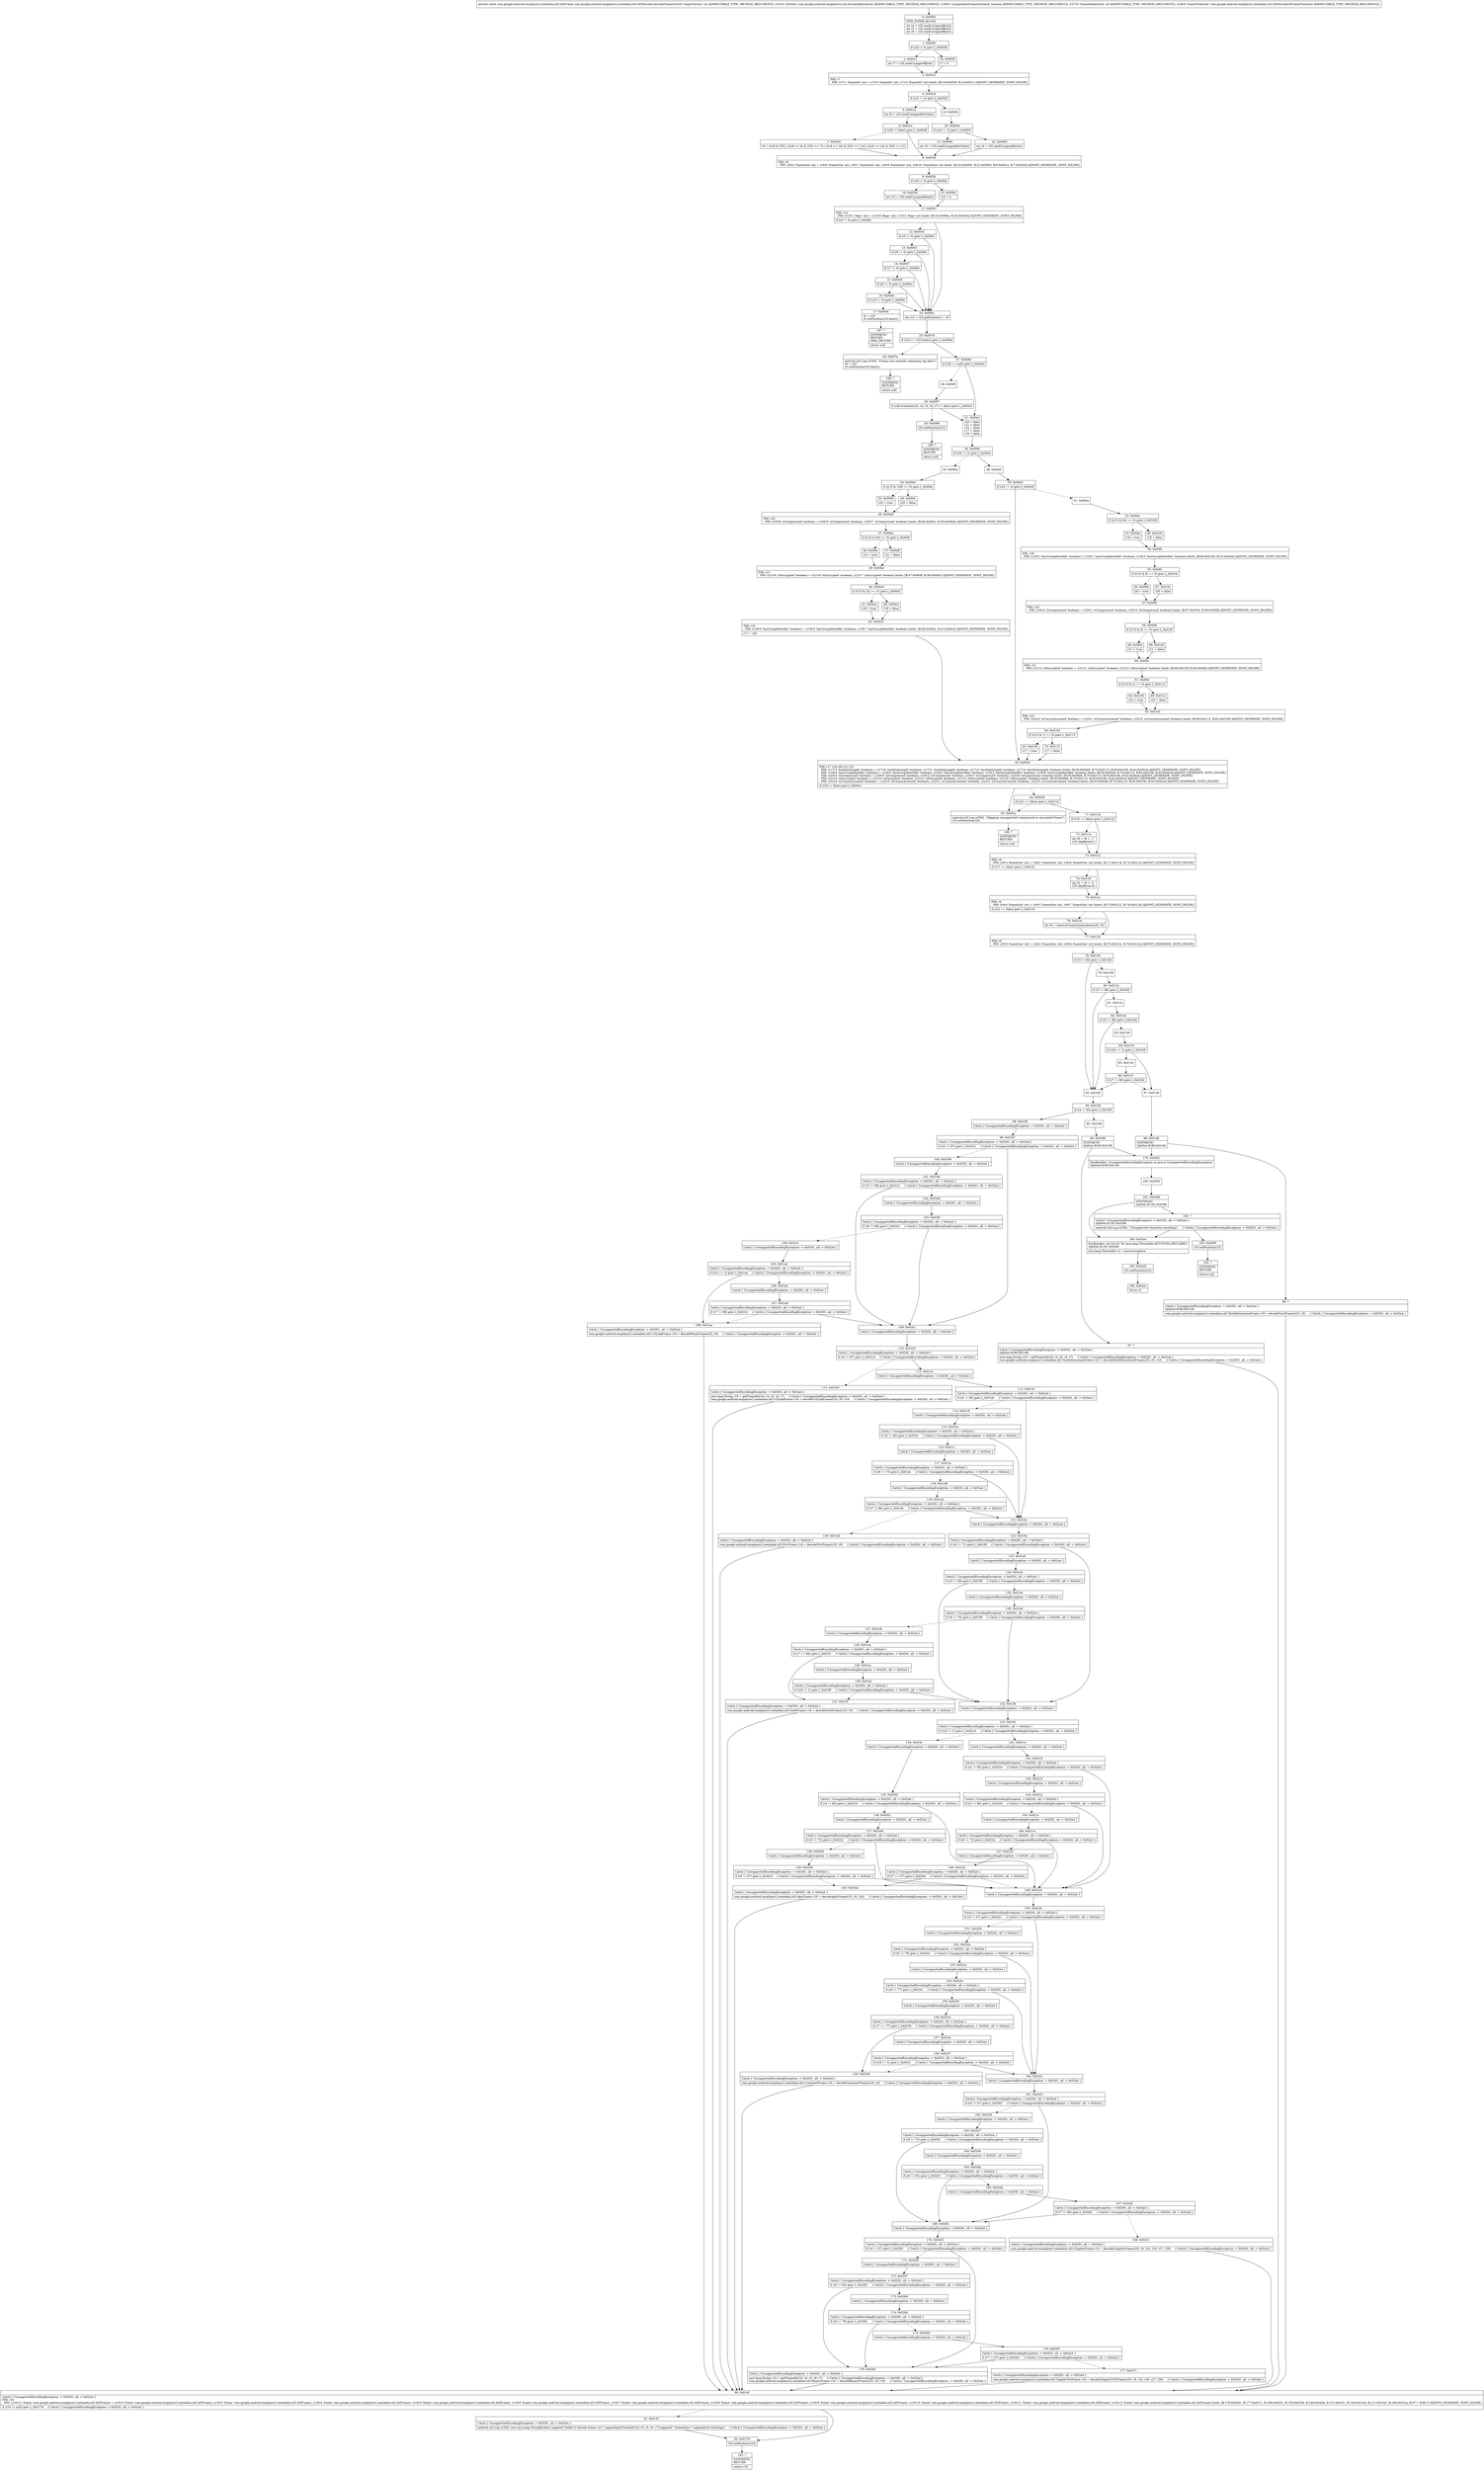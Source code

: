 digraph "CFG forcom.google.android.exoplayer2.metadata.id3.Id3Decoder.decodeFrame(ILcom\/google\/android\/exoplayer2\/util\/ParsableByteArray;ZILcom\/google\/android\/exoplayer2\/metadata\/id3\/Id3Decoder$FramePredicate;)Lcom\/google\/android\/exoplayer2\/metadata\/id3\/Id3Frame;" {
Node_0 [shape=record,label="{0\:\ 0x0000|MTH_ENTER_BLOCK\l|int r4 = r25.readUnsignedByte()\lint r5 = r25.readUnsignedByte()\lint r6 = r25.readUnsignedByte()\l}"];
Node_1 [shape=record,label="{1\:\ 0x000f|if (r24 \< 3) goto L_0x0059\l}"];
Node_2 [shape=record,label="{2\:\ 0x0011|int r7 = r25.readUnsignedByte()\l}"];
Node_3 [shape=record,label="{3\:\ 0x0015|PHI: r7 \l  PHI: (r7v1 'frameId3' int) = (r7v0 'frameId3' int), (r7v2 'frameId3' int) binds: [B:18:0x0059, B:2:0x0011] A[DONT_GENERATE, DONT_INLINE]\l}"];
Node_4 [shape=record,label="{4\:\ 0x0018|if (r24 != 4) goto L_0x005b\l}"];
Node_5 [shape=record,label="{5\:\ 0x001a|int r9 = r25.readUnsignedIntToInt()\l}"];
Node_6 [shape=record,label="{6\:\ 0x001e|if (r26 != false) goto L_0x0038\l}"];
Node_7 [shape=record,label="{7\:\ 0x0020|r9 = (((r9 & 255) \| (((r9 \>\> 8) & 255) \<\< 7)) \| (((r9 \>\> 16) & 255) \<\< 14)) \| (((r9 \>\> 24) & 255) \<\< 21)\l}"];
Node_8 [shape=record,label="{8\:\ 0x0038|PHI: r9 \l  PHI: (r9v2 'frameSize' int) = (r9v0 'frameSize' int), (r9v1 'frameSize' int), (r9v9 'frameSize' int), (r9v10 'frameSize' int) binds: [B:22:0x0065, B:21:0x0060, B:6:0x001e, B:7:0x0020] A[DONT_GENERATE, DONT_INLINE]\l}"];
Node_9 [shape=record,label="{9\:\ 0x003b|if (r24 \< 3) goto L_0x006a\l}"];
Node_10 [shape=record,label="{10\:\ 0x003d|int r15 = r25.readUnsignedShort()\l}"];
Node_11 [shape=record,label="{11\:\ 0x0041|PHI: r15 \l  PHI: (r15v1 'flags' int) = (r15v0 'flags' int), (r15v2 'flags' int) binds: [B:23:0x006a, B:10:0x003d] A[DONT_GENERATE, DONT_INLINE]\l|if (r4 != 0) goto L_0x006c\l}"];
Node_12 [shape=record,label="{12\:\ 0x0043|if (r5 != 0) goto L_0x006c\l}"];
Node_13 [shape=record,label="{13\:\ 0x0045|if (r6 != 0) goto L_0x006c\l}"];
Node_14 [shape=record,label="{14\:\ 0x0047|if (r7 != 0) goto L_0x006c\l}"];
Node_15 [shape=record,label="{15\:\ 0x0049|if (r9 != 0) goto L_0x006c\l}"];
Node_16 [shape=record,label="{16\:\ 0x004b|if (r15 != 0) goto L_0x006c\l}"];
Node_17 [shape=record,label="{17\:\ 0x004d|r0 = r25\lr0.setPosition(r25.limit())\l}"];
Node_18 [shape=record,label="{18\:\ 0x0059|r7 = 0\l}"];
Node_19 [shape=record,label="{19\:\ 0x005b}"];
Node_20 [shape=record,label="{20\:\ 0x005e|if (r24 != 3) goto L_0x0065\l}"];
Node_21 [shape=record,label="{21\:\ 0x0060|int r9 = r25.readUnsignedIntToInt()\l}"];
Node_22 [shape=record,label="{22\:\ 0x0065|int r9 = r25.readUnsignedInt24()\l}"];
Node_23 [shape=record,label="{23\:\ 0x006a|r15 = 0\l}"];
Node_24 [shape=record,label="{24\:\ 0x006c|int r23 = r25.getPosition() + r9\l}"];
Node_25 [shape=record,label="{25\:\ 0x0078|if (r23 \<= r25.limit()) goto L_0x008d\l}"];
Node_26 [shape=record,label="{26\:\ 0x007a|android.util.Log.w(TAG, \"Frame size exceeds remaining tag data\")\lr0 = r25\lr0.setPosition(r25.limit())\l}"];
Node_27 [shape=record,label="{27\:\ 0x008d|if (r28 == null) goto L_0x00a3\l}"];
Node_28 [shape=record,label="{28\:\ 0x008f}"];
Node_29 [shape=record,label="{29\:\ 0x0097|if (r28.evaluate(r24, r4, r5, r6, r7) != false) goto L_0x00a3\l}"];
Node_30 [shape=record,label="{30\:\ 0x0099|r25.setPosition(r23)\l}"];
Node_31 [shape=record,label="{31\:\ 0x00a3|r20 = false\lr21 = false\lr22 = false\lr17 = false\lr18 = false\l}"];
Node_32 [shape=record,label="{32\:\ 0x00b0|if (r24 != 3) goto L_0x00e5\l}"];
Node_33 [shape=record,label="{33\:\ 0x00b2}"];
Node_34 [shape=record,label="{34\:\ 0x00b4|if ((r15 & 128) == 0) goto L_0x00dc\l}"];
Node_35 [shape=record,label="{35\:\ 0x00b6|r20 = true\l}"];
Node_36 [shape=record,label="{36\:\ 0x00b8|PHI: r20 \l  PHI: (r20v6 'isCompressed' boolean) = (r20v5 'isCompressed' boolean), (r20v7 'isCompressed' boolean) binds: [B:46:0x00dc, B:35:0x00b6] A[DONT_GENERATE, DONT_INLINE]\l}"];
Node_37 [shape=record,label="{37\:\ 0x00ba|if ((r15 & 64) == 0) goto L_0x00df\l}"];
Node_38 [shape=record,label="{38\:\ 0x00bc|r21 = true\l}"];
Node_39 [shape=record,label="{39\:\ 0x00be|PHI: r21 \l  PHI: (r21v6 'isEncrypted' boolean) = (r21v5 'isEncrypted' boolean), (r21v7 'isEncrypted' boolean) binds: [B:47:0x00df, B:38:0x00bc] A[DONT_GENERATE, DONT_INLINE]\l}"];
Node_40 [shape=record,label="{40\:\ 0x00c0|if ((r15 & 32) == 0) goto L_0x00e2\l}"];
Node_41 [shape=record,label="{41\:\ 0x00c2|r18 = true\l}"];
Node_42 [shape=record,label="{42\:\ 0x00c4|PHI: r18 \l  PHI: (r18v6 'hasGroupIdentifier' boolean) = (r18v5 'hasGroupIdentifier' boolean), (r18v7 'hasGroupIdentifier' boolean) binds: [B:48:0x00e2, B:41:0x00c2] A[DONT_GENERATE, DONT_INLINE]\l|r17 = r20\l}"];
Node_43 [shape=record,label="{43\:\ 0x00c6|PHI: r17 r18 r20 r21 r22 \l  PHI: (r17v3 'hasDataLength' boolean) = (r17v0 'hasDataLength' boolean), (r17v1 'hasDataLength' boolean), (r17v2 'hasDataLength' boolean), (r17v4 'hasDataLength' boolean) binds: [B:50:0x00e8, B:70:0x0115, B:65:0x0106, B:42:0x00c4] A[DONT_GENERATE, DONT_INLINE]\l  PHI: (r18v4 'hasGroupIdentifier' boolean) = (r18v0 'hasGroupIdentifier' boolean), (r18v2 'hasGroupIdentifier' boolean), (r18v2 'hasGroupIdentifier' boolean), (r18v6 'hasGroupIdentifier' boolean) binds: [B:50:0x00e8, B:70:0x0115, B:65:0x0106, B:42:0x00c4] A[DONT_GENERATE, DONT_INLINE]\l  PHI: (r20v4 'isCompressed' boolean) = (r20v0 'isCompressed' boolean), (r20v2 'isCompressed' boolean), (r20v2 'isCompressed' boolean), (r20v6 'isCompressed' boolean) binds: [B:50:0x00e8, B:70:0x0115, B:65:0x0106, B:42:0x00c4] A[DONT_GENERATE, DONT_INLINE]\l  PHI: (r21v4 'isEncrypted' boolean) = (r21v0 'isEncrypted' boolean), (r21v2 'isEncrypted' boolean), (r21v2 'isEncrypted' boolean), (r21v6 'isEncrypted' boolean) binds: [B:50:0x00e8, B:70:0x0115, B:65:0x0106, B:42:0x00c4] A[DONT_GENERATE, DONT_INLINE]\l  PHI: (r22v4 'isUnsynchronized' boolean) = (r22v0 'isUnsynchronized' boolean), (r22v2 'isUnsynchronized' boolean), (r22v2 'isUnsynchronized' boolean), (r22v0 'isUnsynchronized' boolean) binds: [B:50:0x00e8, B:70:0x0115, B:65:0x0106, B:42:0x00c4] A[DONT_GENERATE, DONT_INLINE]\l|if (r20 != false) goto L_0x00ca\l}"];
Node_44 [shape=record,label="{44\:\ 0x00c8|if (r21 == false) goto L_0x0118\l}"];
Node_45 [shape=record,label="{45\:\ 0x00ca|android.util.Log.w(TAG, \"Skipping unsupported compressed or encrypted frame\")\lr25.setPosition(r23)\l}"];
Node_46 [shape=record,label="{46\:\ 0x00dc|r20 = false\l}"];
Node_47 [shape=record,label="{47\:\ 0x00df|r21 = false\l}"];
Node_48 [shape=record,label="{48\:\ 0x00e2|r18 = false\l}"];
Node_49 [shape=record,label="{49\:\ 0x00e5}"];
Node_50 [shape=record,label="{50\:\ 0x00e8|if (r24 != 4) goto L_0x00c6\l}"];
Node_51 [shape=record,label="{51\:\ 0x00ea}"];
Node_52 [shape=record,label="{52\:\ 0x00ec|if ((r15 & 64) == 0) goto L_0x0109\l}"];
Node_53 [shape=record,label="{53\:\ 0x00ee|r18 = true\l}"];
Node_54 [shape=record,label="{54\:\ 0x00f0|PHI: r18 \l  PHI: (r18v2 'hasGroupIdentifier' boolean) = (r18v1 'hasGroupIdentifier' boolean), (r18v3 'hasGroupIdentifier' boolean) binds: [B:66:0x0109, B:53:0x00ee] A[DONT_GENERATE, DONT_INLINE]\l}"];
Node_55 [shape=record,label="{55\:\ 0x00f2|if ((r15 & 8) == 0) goto L_0x010c\l}"];
Node_56 [shape=record,label="{56\:\ 0x00f4|r20 = true\l}"];
Node_57 [shape=record,label="{57\:\ 0x00f6|PHI: r20 \l  PHI: (r20v2 'isCompressed' boolean) = (r20v1 'isCompressed' boolean), (r20v3 'isCompressed' boolean) binds: [B:67:0x010c, B:56:0x00f4] A[DONT_GENERATE, DONT_INLINE]\l}"];
Node_58 [shape=record,label="{58\:\ 0x00f8|if ((r15 & 4) == 0) goto L_0x010f\l}"];
Node_59 [shape=record,label="{59\:\ 0x00fa|r21 = true\l}"];
Node_60 [shape=record,label="{60\:\ 0x00fc|PHI: r21 \l  PHI: (r21v2 'isEncrypted' boolean) = (r21v1 'isEncrypted' boolean), (r21v3 'isEncrypted' boolean) binds: [B:68:0x010f, B:59:0x00fa] A[DONT_GENERATE, DONT_INLINE]\l}"];
Node_61 [shape=record,label="{61\:\ 0x00fe|if ((r15 & 2) == 0) goto L_0x0112\l}"];
Node_62 [shape=record,label="{62\:\ 0x0100|r22 = true\l}"];
Node_63 [shape=record,label="{63\:\ 0x0102|PHI: r22 \l  PHI: (r22v2 'isUnsynchronized' boolean) = (r22v1 'isUnsynchronized' boolean), (r22v3 'isUnsynchronized' boolean) binds: [B:69:0x0112, B:62:0x0100] A[DONT_GENERATE, DONT_INLINE]\l}"];
Node_64 [shape=record,label="{64\:\ 0x0104|if ((r15 & 1) == 0) goto L_0x0115\l}"];
Node_65 [shape=record,label="{65\:\ 0x0106|r17 = true\l}"];
Node_66 [shape=record,label="{66\:\ 0x0109|r18 = false\l}"];
Node_67 [shape=record,label="{67\:\ 0x010c|r20 = false\l}"];
Node_68 [shape=record,label="{68\:\ 0x010f|r21 = false\l}"];
Node_69 [shape=record,label="{69\:\ 0x0112|r22 = false\l}"];
Node_70 [shape=record,label="{70\:\ 0x0115|r17 = false\l}"];
Node_71 [shape=record,label="{71\:\ 0x0118|if (r18 == false) goto L_0x0122\l}"];
Node_72 [shape=record,label="{72\:\ 0x011a|int r9 = r9 + \-1\lr25.skipBytes(1)\l}"];
Node_73 [shape=record,label="{73\:\ 0x0122|PHI: r9 \l  PHI: (r9v3 'frameSize' int) = (r9v2 'frameSize' int), (r9v8 'frameSize' int) binds: [B:71:0x0118, B:72:0x011a] A[DONT_GENERATE, DONT_INLINE]\l|if (r17 == false) goto L_0x012c\l}"];
Node_74 [shape=record,label="{74\:\ 0x0124|int r9 = r9 + \-4\lr25.skipBytes(4)\l}"];
Node_75 [shape=record,label="{75\:\ 0x012c|PHI: r9 \l  PHI: (r9v4 'frameSize' int) = (r9v3 'frameSize' int), (r9v7 'frameSize' int) binds: [B:73:0x0122, B:74:0x0124] A[DONT_GENERATE, DONT_INLINE]\l|if (r22 == false) goto L_0x0134\l}"];
Node_76 [shape=record,label="{76\:\ 0x012e|int r9 = removeUnsynchronization(r25, r9)\l}"];
Node_77 [shape=record,label="{77\:\ 0x0134|PHI: r9 \l  PHI: (r9v5 'frameSize' int) = (r9v4 'frameSize' int), (r9v6 'frameSize' int) binds: [B:75:0x012c, B:76:0x012e] A[DONT_GENERATE, DONT_INLINE]\l}"];
Node_78 [shape=record,label="{78\:\ 0x0136|if (r4 != 84) goto L_0x0182\l}"];
Node_79 [shape=record,label="{79\:\ 0x0138}"];
Node_80 [shape=record,label="{80\:\ 0x013a|if (r5 != 88) goto L_0x0182\l}"];
Node_81 [shape=record,label="{81\:\ 0x013c}"];
Node_82 [shape=record,label="{82\:\ 0x013e|if (r6 != 88) goto L_0x0182\l}"];
Node_83 [shape=record,label="{83\:\ 0x0140}"];
Node_84 [shape=record,label="{84\:\ 0x0143|if (r24 == 2) goto L_0x0149\l}"];
Node_85 [shape=record,label="{85\:\ 0x0145}"];
Node_86 [shape=record,label="{86\:\ 0x0147|if (r7 != 88) goto L_0x0182\l}"];
Node_87 [shape=record,label="{87\:\ 0x0149}"];
Node_88 [shape=record,label="{88\:\ 0x014b|SYNTHETIC\lSplitter:B:88:0x014b\l}"];
Node_89 [shape=record,label="{89\:\ ?|Catch:\{ UnsupportedEncodingException \-\> 0x0291, all \-\> 0x02a4 \}\lSplitter:B:88:0x014b\l|com.google.android.exoplayer2.metadata.id3.TextInformationFrame r16 = decodeTxxxFrame(r25, r9)     \/\/ Catch:\{ UnsupportedEncodingException \-\> 0x0291, all \-\> 0x02a4 \}\l}"];
Node_90 [shape=record,label="{90\:\ 0x014f|Catch:\{ UnsupportedEncodingException \-\> 0x0291, all \-\> 0x02a4 \}\lPHI: r16 \l  PHI: (r16v12 'frame' com.google.android.exoplayer2.metadata.id3.Id3Frame) = (r16v2 'frame' com.google.android.exoplayer2.metadata.id3.Id3Frame), (r16v3 'frame' com.google.android.exoplayer2.metadata.id3.Id3Frame), (r16v4 'frame' com.google.android.exoplayer2.metadata.id3.Id3Frame), (r16v5 'frame' com.google.android.exoplayer2.metadata.id3.Id3Frame), (r16v6 'frame' com.google.android.exoplayer2.metadata.id3.Id3Frame), (r16v7 'frame' com.google.android.exoplayer2.metadata.id3.Id3Frame), (r16v8 'frame' com.google.android.exoplayer2.metadata.id3.Id3Frame), (r16v9 'frame' com.google.android.exoplayer2.metadata.id3.Id3Frame), (r16v10 'frame' com.google.android.exoplayer2.metadata.id3.Id3Frame), (r16v11 'frame' com.google.android.exoplayer2.metadata.id3.Id3Frame), (r16v13 'frame' com.google.android.exoplayer2.metadata.id3.Id3Frame) binds: [B:178:0x0281, B:177:0x0271, B:168:0x0251, B:159:0x0239, B:140:0x020a, B:131:0x01f1, B:120:0x01d4, B:111:0x01b5, B:108:0x01aa, B:97:?, B:89:?] A[DONT_GENERATE, DONT_INLINE]\l|if (r16 != null) goto L_0x0179     \/\/ Catch:\{ UnsupportedEncodingException \-\> 0x0291, all \-\> 0x02a4 \}\l}"];
Node_91 [shape=record,label="{91\:\ 0x0151|Catch:\{ UnsupportedEncodingException \-\> 0x0291, all \-\> 0x02a4 \}\l|android.util.Log.w(TAG, new java.lang.StringBuilder().append(\"Failed to decode frame: id=\").append(getFrameId(r24, r4, r5, r6, r7)).append(\", frameSize=\").append(r9).toString())     \/\/ Catch:\{ UnsupportedEncodingException \-\> 0x0291, all \-\> 0x02a4 \}\l}"];
Node_92 [shape=record,label="{92\:\ 0x0179|r25.setPosition(r23)\l}"];
Node_93 [shape=record,label="{93\:\ 0x0182}"];
Node_94 [shape=record,label="{94\:\ 0x0184|if (r4 != 84) goto L_0x0195\l}"];
Node_95 [shape=record,label="{95\:\ 0x0186}"];
Node_96 [shape=record,label="{96\:\ 0x0188|SYNTHETIC\lSplitter:B:96:0x0188\l}"];
Node_97 [shape=record,label="{97\:\ ?|Catch:\{ UnsupportedEncodingException \-\> 0x0291, all \-\> 0x02a4 \}\lSplitter:B:96:0x0188\l|java.lang.String r19 = getFrameId(r24, r4, r5, r6, r7)     \/\/ Catch:\{ UnsupportedEncodingException \-\> 0x0291, all \-\> 0x02a4 \}\lcom.google.android.exoplayer2.metadata.id3.TextInformationFrame r16 = decodeTextInformationFrame(r25, r9, r19)     \/\/ Catch:\{ UnsupportedEncodingException \-\> 0x0291, all \-\> 0x02a4 \}\l}"];
Node_98 [shape=record,label="{98\:\ 0x0195|Catch:\{ UnsupportedEncodingException \-\> 0x0291, all \-\> 0x02a4 \}\l}"];
Node_99 [shape=record,label="{99\:\ 0x0197|Catch:\{ UnsupportedEncodingException \-\> 0x0291, all \-\> 0x02a4 \}\l|if (r4 != 87) goto L_0x01b1     \/\/ Catch:\{ UnsupportedEncodingException \-\> 0x0291, all \-\> 0x02a4 \}\l}"];
Node_100 [shape=record,label="{100\:\ 0x0199|Catch:\{ UnsupportedEncodingException \-\> 0x0291, all \-\> 0x02a4 \}\l}"];
Node_101 [shape=record,label="{101\:\ 0x019b|Catch:\{ UnsupportedEncodingException \-\> 0x0291, all \-\> 0x02a4 \}\l|if (r5 != 88) goto L_0x01b1     \/\/ Catch:\{ UnsupportedEncodingException \-\> 0x0291, all \-\> 0x02a4 \}\l}"];
Node_102 [shape=record,label="{102\:\ 0x019d|Catch:\{ UnsupportedEncodingException \-\> 0x0291, all \-\> 0x02a4 \}\l}"];
Node_103 [shape=record,label="{103\:\ 0x019f|Catch:\{ UnsupportedEncodingException \-\> 0x0291, all \-\> 0x02a4 \}\l|if (r6 != 88) goto L_0x01b1     \/\/ Catch:\{ UnsupportedEncodingException \-\> 0x0291, all \-\> 0x02a4 \}\l}"];
Node_104 [shape=record,label="{104\:\ 0x01a1|Catch:\{ UnsupportedEncodingException \-\> 0x0291, all \-\> 0x02a4 \}\l}"];
Node_105 [shape=record,label="{105\:\ 0x01a4|Catch:\{ UnsupportedEncodingException \-\> 0x0291, all \-\> 0x02a4 \}\l|if (r24 == 2) goto L_0x01aa     \/\/ Catch:\{ UnsupportedEncodingException \-\> 0x0291, all \-\> 0x02a4 \}\l}"];
Node_106 [shape=record,label="{106\:\ 0x01a6|Catch:\{ UnsupportedEncodingException \-\> 0x0291, all \-\> 0x02a4 \}\l}"];
Node_107 [shape=record,label="{107\:\ 0x01a8|Catch:\{ UnsupportedEncodingException \-\> 0x0291, all \-\> 0x02a4 \}\l|if (r7 != 88) goto L_0x01b1     \/\/ Catch:\{ UnsupportedEncodingException \-\> 0x0291, all \-\> 0x02a4 \}\l}"];
Node_108 [shape=record,label="{108\:\ 0x01aa|Catch:\{ UnsupportedEncodingException \-\> 0x0291, all \-\> 0x02a4 \}\l|com.google.android.exoplayer2.metadata.id3.UrlLinkFrame r16 = decodeWxxxFrame(r25, r9)     \/\/ Catch:\{ UnsupportedEncodingException \-\> 0x0291, all \-\> 0x02a4 \}\l}"];
Node_109 [shape=record,label="{109\:\ 0x01b1|Catch:\{ UnsupportedEncodingException \-\> 0x0291, all \-\> 0x02a4 \}\l}"];
Node_110 [shape=record,label="{110\:\ 0x01b3|Catch:\{ UnsupportedEncodingException \-\> 0x0291, all \-\> 0x02a4 \}\l|if (r4 != 87) goto L_0x01c4     \/\/ Catch:\{ UnsupportedEncodingException \-\> 0x0291, all \-\> 0x02a4 \}\l}"];
Node_111 [shape=record,label="{111\:\ 0x01b5|Catch:\{ UnsupportedEncodingException \-\> 0x0291, all \-\> 0x02a4 \}\l|java.lang.String r19 = getFrameId(r24, r4, r5, r6, r7)     \/\/ Catch:\{ UnsupportedEncodingException \-\> 0x0291, all \-\> 0x02a4 \}\lcom.google.android.exoplayer2.metadata.id3.UrlLinkFrame r16 = decodeUrlLinkFrame(r25, r9, r19)     \/\/ Catch:\{ UnsupportedEncodingException \-\> 0x0291, all \-\> 0x02a4 \}\l}"];
Node_112 [shape=record,label="{112\:\ 0x01c4|Catch:\{ UnsupportedEncodingException \-\> 0x0291, all \-\> 0x02a4 \}\l}"];
Node_113 [shape=record,label="{113\:\ 0x01c6|Catch:\{ UnsupportedEncodingException \-\> 0x0291, all \-\> 0x02a4 \}\l|if (r4 != 80) goto L_0x01dc     \/\/ Catch:\{ UnsupportedEncodingException \-\> 0x0291, all \-\> 0x02a4 \}\l}"];
Node_114 [shape=record,label="{114\:\ 0x01c8|Catch:\{ UnsupportedEncodingException \-\> 0x0291, all \-\> 0x02a4 \}\l}"];
Node_115 [shape=record,label="{115\:\ 0x01ca|Catch:\{ UnsupportedEncodingException \-\> 0x0291, all \-\> 0x02a4 \}\l|if (r5 != 82) goto L_0x01dc     \/\/ Catch:\{ UnsupportedEncodingException \-\> 0x0291, all \-\> 0x02a4 \}\l}"];
Node_116 [shape=record,label="{116\:\ 0x01cc|Catch:\{ UnsupportedEncodingException \-\> 0x0291, all \-\> 0x02a4 \}\l}"];
Node_117 [shape=record,label="{117\:\ 0x01ce|Catch:\{ UnsupportedEncodingException \-\> 0x0291, all \-\> 0x02a4 \}\l|if (r6 != 73) goto L_0x01dc     \/\/ Catch:\{ UnsupportedEncodingException \-\> 0x0291, all \-\> 0x02a4 \}\l}"];
Node_118 [shape=record,label="{118\:\ 0x01d0|Catch:\{ UnsupportedEncodingException \-\> 0x0291, all \-\> 0x02a4 \}\l}"];
Node_119 [shape=record,label="{119\:\ 0x01d2|Catch:\{ UnsupportedEncodingException \-\> 0x0291, all \-\> 0x02a4 \}\l|if (r7 != 86) goto L_0x01dc     \/\/ Catch:\{ UnsupportedEncodingException \-\> 0x0291, all \-\> 0x02a4 \}\l}"];
Node_120 [shape=record,label="{120\:\ 0x01d4|Catch:\{ UnsupportedEncodingException \-\> 0x0291, all \-\> 0x02a4 \}\l|com.google.android.exoplayer2.metadata.id3.PrivFrame r16 = decodePrivFrame(r25, r9)     \/\/ Catch:\{ UnsupportedEncodingException \-\> 0x0291, all \-\> 0x02a4 \}\l}"];
Node_121 [shape=record,label="{121\:\ 0x01dc|Catch:\{ UnsupportedEncodingException \-\> 0x0291, all \-\> 0x02a4 \}\l}"];
Node_122 [shape=record,label="{122\:\ 0x01de|Catch:\{ UnsupportedEncodingException \-\> 0x0291, all \-\> 0x02a4 \}\l|if (r4 != 71) goto L_0x01f9     \/\/ Catch:\{ UnsupportedEncodingException \-\> 0x0291, all \-\> 0x02a4 \}\l}"];
Node_123 [shape=record,label="{123\:\ 0x01e0|Catch:\{ UnsupportedEncodingException \-\> 0x0291, all \-\> 0x02a4 \}\l}"];
Node_124 [shape=record,label="{124\:\ 0x01e2|Catch:\{ UnsupportedEncodingException \-\> 0x0291, all \-\> 0x02a4 \}\l|if (r5 != 69) goto L_0x01f9     \/\/ Catch:\{ UnsupportedEncodingException \-\> 0x0291, all \-\> 0x02a4 \}\l}"];
Node_125 [shape=record,label="{125\:\ 0x01e4|Catch:\{ UnsupportedEncodingException \-\> 0x0291, all \-\> 0x02a4 \}\l}"];
Node_126 [shape=record,label="{126\:\ 0x01e6|Catch:\{ UnsupportedEncodingException \-\> 0x0291, all \-\> 0x02a4 \}\l|if (r6 != 79) goto L_0x01f9     \/\/ Catch:\{ UnsupportedEncodingException \-\> 0x0291, all \-\> 0x02a4 \}\l}"];
Node_127 [shape=record,label="{127\:\ 0x01e8|Catch:\{ UnsupportedEncodingException \-\> 0x0291, all \-\> 0x02a4 \}\l}"];
Node_128 [shape=record,label="{128\:\ 0x01ea|Catch:\{ UnsupportedEncodingException \-\> 0x0291, all \-\> 0x02a4 \}\l|if (r7 == 66) goto L_0x01f1     \/\/ Catch:\{ UnsupportedEncodingException \-\> 0x0291, all \-\> 0x02a4 \}\l}"];
Node_129 [shape=record,label="{129\:\ 0x01ec|Catch:\{ UnsupportedEncodingException \-\> 0x0291, all \-\> 0x02a4 \}\l}"];
Node_130 [shape=record,label="{130\:\ 0x01ef|Catch:\{ UnsupportedEncodingException \-\> 0x0291, all \-\> 0x02a4 \}\l|if (r24 != 2) goto L_0x01f9     \/\/ Catch:\{ UnsupportedEncodingException \-\> 0x0291, all \-\> 0x02a4 \}\l}"];
Node_131 [shape=record,label="{131\:\ 0x01f1|Catch:\{ UnsupportedEncodingException \-\> 0x0291, all \-\> 0x02a4 \}\l|com.google.android.exoplayer2.metadata.id3.GeobFrame r16 = decodeGeobFrame(r25, r9)     \/\/ Catch:\{ UnsupportedEncodingException \-\> 0x0291, all \-\> 0x02a4 \}\l}"];
Node_132 [shape=record,label="{132\:\ 0x01f9|Catch:\{ UnsupportedEncodingException \-\> 0x0291, all \-\> 0x02a4 \}\l}"];
Node_133 [shape=record,label="{133\:\ 0x01fc|Catch:\{ UnsupportedEncodingException \-\> 0x0291, all \-\> 0x02a4 \}\l|if (r24 != 2) goto L_0x0214     \/\/ Catch:\{ UnsupportedEncodingException \-\> 0x0291, all \-\> 0x02a4 \}\l}"];
Node_134 [shape=record,label="{134\:\ 0x01fe|Catch:\{ UnsupportedEncodingException \-\> 0x0291, all \-\> 0x02a4 \}\l}"];
Node_135 [shape=record,label="{135\:\ 0x0200|Catch:\{ UnsupportedEncodingException \-\> 0x0291, all \-\> 0x02a4 \}\l|if (r4 != 80) goto L_0x0224     \/\/ Catch:\{ UnsupportedEncodingException \-\> 0x0291, all \-\> 0x02a4 \}\l}"];
Node_136 [shape=record,label="{136\:\ 0x0202|Catch:\{ UnsupportedEncodingException \-\> 0x0291, all \-\> 0x02a4 \}\l}"];
Node_137 [shape=record,label="{137\:\ 0x0204|Catch:\{ UnsupportedEncodingException \-\> 0x0291, all \-\> 0x02a4 \}\l|if (r5 != 73) goto L_0x0224     \/\/ Catch:\{ UnsupportedEncodingException \-\> 0x0291, all \-\> 0x02a4 \}\l}"];
Node_138 [shape=record,label="{138\:\ 0x0206|Catch:\{ UnsupportedEncodingException \-\> 0x0291, all \-\> 0x02a4 \}\l}"];
Node_139 [shape=record,label="{139\:\ 0x0208|Catch:\{ UnsupportedEncodingException \-\> 0x0291, all \-\> 0x02a4 \}\l|if (r6 != 67) goto L_0x0224     \/\/ Catch:\{ UnsupportedEncodingException \-\> 0x0291, all \-\> 0x02a4 \}\l}"];
Node_140 [shape=record,label="{140\:\ 0x020a|Catch:\{ UnsupportedEncodingException \-\> 0x0291, all \-\> 0x02a4 \}\l|com.google.android.exoplayer2.metadata.id3.ApicFrame r16 = decodeApicFrame(r25, r9, r24)     \/\/ Catch:\{ UnsupportedEncodingException \-\> 0x0291, all \-\> 0x02a4 \}\l}"];
Node_141 [shape=record,label="{141\:\ 0x0214|Catch:\{ UnsupportedEncodingException \-\> 0x0291, all \-\> 0x02a4 \}\l}"];
Node_142 [shape=record,label="{142\:\ 0x0216|Catch:\{ UnsupportedEncodingException \-\> 0x0291, all \-\> 0x02a4 \}\l|if (r4 != 65) goto L_0x0224     \/\/ Catch:\{ UnsupportedEncodingException \-\> 0x0291, all \-\> 0x02a4 \}\l}"];
Node_143 [shape=record,label="{143\:\ 0x0218|Catch:\{ UnsupportedEncodingException \-\> 0x0291, all \-\> 0x02a4 \}\l}"];
Node_144 [shape=record,label="{144\:\ 0x021a|Catch:\{ UnsupportedEncodingException \-\> 0x0291, all \-\> 0x02a4 \}\l|if (r5 != 80) goto L_0x0224     \/\/ Catch:\{ UnsupportedEncodingException \-\> 0x0291, all \-\> 0x02a4 \}\l}"];
Node_145 [shape=record,label="{145\:\ 0x021c|Catch:\{ UnsupportedEncodingException \-\> 0x0291, all \-\> 0x02a4 \}\l}"];
Node_146 [shape=record,label="{146\:\ 0x021e|Catch:\{ UnsupportedEncodingException \-\> 0x0291, all \-\> 0x02a4 \}\l|if (r6 != 73) goto L_0x0224     \/\/ Catch:\{ UnsupportedEncodingException \-\> 0x0291, all \-\> 0x02a4 \}\l}"];
Node_147 [shape=record,label="{147\:\ 0x0220|Catch:\{ UnsupportedEncodingException \-\> 0x0291, all \-\> 0x02a4 \}\l}"];
Node_148 [shape=record,label="{148\:\ 0x0222|Catch:\{ UnsupportedEncodingException \-\> 0x0291, all \-\> 0x02a4 \}\l|if (r7 == 67) goto L_0x020a     \/\/ Catch:\{ UnsupportedEncodingException \-\> 0x0291, all \-\> 0x02a4 \}\l}"];
Node_149 [shape=record,label="{149\:\ 0x0224|Catch:\{ UnsupportedEncodingException \-\> 0x0291, all \-\> 0x02a4 \}\l}"];
Node_150 [shape=record,label="{150\:\ 0x0226|Catch:\{ UnsupportedEncodingException \-\> 0x0291, all \-\> 0x02a4 \}\l|if (r4 != 67) goto L_0x0241     \/\/ Catch:\{ UnsupportedEncodingException \-\> 0x0291, all \-\> 0x02a4 \}\l}"];
Node_151 [shape=record,label="{151\:\ 0x0228|Catch:\{ UnsupportedEncodingException \-\> 0x0291, all \-\> 0x02a4 \}\l}"];
Node_152 [shape=record,label="{152\:\ 0x022a|Catch:\{ UnsupportedEncodingException \-\> 0x0291, all \-\> 0x02a4 \}\l|if (r5 != 79) goto L_0x0241     \/\/ Catch:\{ UnsupportedEncodingException \-\> 0x0291, all \-\> 0x02a4 \}\l}"];
Node_153 [shape=record,label="{153\:\ 0x022c|Catch:\{ UnsupportedEncodingException \-\> 0x0291, all \-\> 0x02a4 \}\l}"];
Node_154 [shape=record,label="{154\:\ 0x022e|Catch:\{ UnsupportedEncodingException \-\> 0x0291, all \-\> 0x02a4 \}\l|if (r6 != 77) goto L_0x0241     \/\/ Catch:\{ UnsupportedEncodingException \-\> 0x0291, all \-\> 0x02a4 \}\l}"];
Node_155 [shape=record,label="{155\:\ 0x0230|Catch:\{ UnsupportedEncodingException \-\> 0x0291, all \-\> 0x02a4 \}\l}"];
Node_156 [shape=record,label="{156\:\ 0x0232|Catch:\{ UnsupportedEncodingException \-\> 0x0291, all \-\> 0x02a4 \}\l|if (r7 == 77) goto L_0x0239     \/\/ Catch:\{ UnsupportedEncodingException \-\> 0x0291, all \-\> 0x02a4 \}\l}"];
Node_157 [shape=record,label="{157\:\ 0x0234|Catch:\{ UnsupportedEncodingException \-\> 0x0291, all \-\> 0x02a4 \}\l}"];
Node_158 [shape=record,label="{158\:\ 0x0237|Catch:\{ UnsupportedEncodingException \-\> 0x0291, all \-\> 0x02a4 \}\l|if (r24 != 2) goto L_0x0241     \/\/ Catch:\{ UnsupportedEncodingException \-\> 0x0291, all \-\> 0x02a4 \}\l}"];
Node_159 [shape=record,label="{159\:\ 0x0239|Catch:\{ UnsupportedEncodingException \-\> 0x0291, all \-\> 0x02a4 \}\l|com.google.android.exoplayer2.metadata.id3.CommentFrame r16 = decodeCommentFrame(r25, r9)     \/\/ Catch:\{ UnsupportedEncodingException \-\> 0x0291, all \-\> 0x02a4 \}\l}"];
Node_160 [shape=record,label="{160\:\ 0x0241|Catch:\{ UnsupportedEncodingException \-\> 0x0291, all \-\> 0x02a4 \}\l}"];
Node_161 [shape=record,label="{161\:\ 0x0243|Catch:\{ UnsupportedEncodingException \-\> 0x0291, all \-\> 0x02a4 \}\l|if (r4 != 67) goto L_0x0261     \/\/ Catch:\{ UnsupportedEncodingException \-\> 0x0291, all \-\> 0x02a4 \}\l}"];
Node_162 [shape=record,label="{162\:\ 0x0245|Catch:\{ UnsupportedEncodingException \-\> 0x0291, all \-\> 0x02a4 \}\l}"];
Node_163 [shape=record,label="{163\:\ 0x0247|Catch:\{ UnsupportedEncodingException \-\> 0x0291, all \-\> 0x02a4 \}\l|if (r5 != 72) goto L_0x0261     \/\/ Catch:\{ UnsupportedEncodingException \-\> 0x0291, all \-\> 0x02a4 \}\l}"];
Node_164 [shape=record,label="{164\:\ 0x0249|Catch:\{ UnsupportedEncodingException \-\> 0x0291, all \-\> 0x02a4 \}\l}"];
Node_165 [shape=record,label="{165\:\ 0x024b|Catch:\{ UnsupportedEncodingException \-\> 0x0291, all \-\> 0x02a4 \}\l|if (r6 != 65) goto L_0x0261     \/\/ Catch:\{ UnsupportedEncodingException \-\> 0x0291, all \-\> 0x02a4 \}\l}"];
Node_166 [shape=record,label="{166\:\ 0x024d|Catch:\{ UnsupportedEncodingException \-\> 0x0291, all \-\> 0x02a4 \}\l}"];
Node_167 [shape=record,label="{167\:\ 0x024f|Catch:\{ UnsupportedEncodingException \-\> 0x0291, all \-\> 0x02a4 \}\l|if (r7 != 80) goto L_0x0261     \/\/ Catch:\{ UnsupportedEncodingException \-\> 0x0291, all \-\> 0x02a4 \}\l}"];
Node_168 [shape=record,label="{168\:\ 0x0251|Catch:\{ UnsupportedEncodingException \-\> 0x0291, all \-\> 0x02a4 \}\l|com.google.android.exoplayer2.metadata.id3.ChapterFrame r16 = decodeChapterFrame(r25, r9, r24, r26, r27, r28)     \/\/ Catch:\{ UnsupportedEncodingException \-\> 0x0291, all \-\> 0x02a4 \}\l}"];
Node_169 [shape=record,label="{169\:\ 0x0261|Catch:\{ UnsupportedEncodingException \-\> 0x0291, all \-\> 0x02a4 \}\l}"];
Node_170 [shape=record,label="{170\:\ 0x0263|Catch:\{ UnsupportedEncodingException \-\> 0x0291, all \-\> 0x02a4 \}\l|if (r4 != 67) goto L_0x0281     \/\/ Catch:\{ UnsupportedEncodingException \-\> 0x0291, all \-\> 0x02a4 \}\l}"];
Node_171 [shape=record,label="{171\:\ 0x0265|Catch:\{ UnsupportedEncodingException \-\> 0x0291, all \-\> 0x02a4 \}\l}"];
Node_172 [shape=record,label="{172\:\ 0x0267|Catch:\{ UnsupportedEncodingException \-\> 0x0291, all \-\> 0x02a4 \}\l|if (r5 != 84) goto L_0x0281     \/\/ Catch:\{ UnsupportedEncodingException \-\> 0x0291, all \-\> 0x02a4 \}\l}"];
Node_173 [shape=record,label="{173\:\ 0x0269|Catch:\{ UnsupportedEncodingException \-\> 0x0291, all \-\> 0x02a4 \}\l}"];
Node_174 [shape=record,label="{174\:\ 0x026b|Catch:\{ UnsupportedEncodingException \-\> 0x0291, all \-\> 0x02a4 \}\l|if (r6 != 79) goto L_0x0281     \/\/ Catch:\{ UnsupportedEncodingException \-\> 0x0291, all \-\> 0x02a4 \}\l}"];
Node_175 [shape=record,label="{175\:\ 0x026d|Catch:\{ UnsupportedEncodingException \-\> 0x0291, all \-\> 0x02a4 \}\l}"];
Node_176 [shape=record,label="{176\:\ 0x026f|Catch:\{ UnsupportedEncodingException \-\> 0x0291, all \-\> 0x02a4 \}\l|if (r7 != 67) goto L_0x0281     \/\/ Catch:\{ UnsupportedEncodingException \-\> 0x0291, all \-\> 0x02a4 \}\l}"];
Node_177 [shape=record,label="{177\:\ 0x0271|Catch:\{ UnsupportedEncodingException \-\> 0x0291, all \-\> 0x02a4 \}\l|com.google.android.exoplayer2.metadata.id3.ChapterTocFrame r16 = decodeChapterTOCFrame(r25, r9, r24, r26, r27, r28)     \/\/ Catch:\{ UnsupportedEncodingException \-\> 0x0291, all \-\> 0x02a4 \}\l}"];
Node_178 [shape=record,label="{178\:\ 0x0281|Catch:\{ UnsupportedEncodingException \-\> 0x0291, all \-\> 0x02a4 \}\l|java.lang.String r19 = getFrameId(r24, r4, r5, r6, r7)     \/\/ Catch:\{ UnsupportedEncodingException \-\> 0x0291, all \-\> 0x02a4 \}\lcom.google.android.exoplayer2.metadata.id3.BinaryFrame r16 = decodeBinaryFrame(r25, r9, r19)     \/\/ Catch:\{ UnsupportedEncodingException \-\> 0x0291, all \-\> 0x02a4 \}\l}"];
Node_179 [shape=record,label="{179\:\ 0x0291|ExcHandler: UnsupportedEncodingException (e java.io.UnsupportedEncodingException)\lSplitter:B:88:0x014b\l}"];
Node_180 [shape=record,label="{180\:\ 0x0292}"];
Node_181 [shape=record,label="{181\:\ 0x0296|SYNTHETIC\lSplitter:B:181:0x0296\l}"];
Node_182 [shape=record,label="{182\:\ ?|Catch:\{ UnsupportedEncodingException \-\> 0x0291, all \-\> 0x02a4 \}\lSplitter:B:181:0x0296\l|android.util.Log.w(TAG, \"Unsupported character encoding\")     \/\/ Catch:\{ UnsupportedEncodingException \-\> 0x0291, all \-\> 0x02a4 \}\l}"];
Node_183 [shape=record,label="{183\:\ 0x0299|r25.setPosition(r23)\l}"];
Node_184 [shape=record,label="{184\:\ 0x02a4|ExcHandler: all (r2v16 'th' java.lang.Throwable A[CUSTOM_DECLARE])\lSplitter:B:181:0x0296\l|java.lang.Throwable r2 = move\-exception\l}"];
Node_185 [shape=record,label="{185\:\ 0x02a5|r25.setPosition(r23)\l}"];
Node_186 [shape=record,label="{186\:\ 0x02ac|throw r2\l}"];
Node_187 [shape=record,label="{187\:\ ?|SYNTHETIC\lRETURN\lORIG_RETURN\l|return null\l}"];
Node_188 [shape=record,label="{188\:\ ?|SYNTHETIC\lRETURN\l|return null\l}"];
Node_189 [shape=record,label="{189\:\ ?|SYNTHETIC\lRETURN\l|return null\l}"];
Node_190 [shape=record,label="{190\:\ ?|SYNTHETIC\lRETURN\l|return null\l}"];
Node_191 [shape=record,label="{191\:\ ?|SYNTHETIC\lRETURN\l|return r16\l}"];
Node_192 [shape=record,label="{192\:\ ?|SYNTHETIC\lRETURN\l|return null\l}"];
MethodNode[shape=record,label="{private static com.google.android.exoplayer2.metadata.id3.Id3Frame com.google.android.exoplayer2.metadata.id3.Id3Decoder.decodeFrame((r24v0 'majorVersion' int A[IMMUTABLE_TYPE, METHOD_ARGUMENT]), (r25v0 'id3Data' com.google.android.exoplayer2.util.ParsableByteArray A[IMMUTABLE_TYPE, METHOD_ARGUMENT]), (r26v0 'unsignedIntFrameSizeHack' boolean A[IMMUTABLE_TYPE, METHOD_ARGUMENT]), (r27v0 'frameHeaderSize' int A[IMMUTABLE_TYPE, METHOD_ARGUMENT]), (r28v0 'framePredicate' com.google.android.exoplayer2.metadata.id3.Id3Decoder$FramePredicate A[IMMUTABLE_TYPE, METHOD_ARGUMENT])) }"];
MethodNode -> Node_0;
Node_0 -> Node_1;
Node_1 -> Node_2[style=dashed];
Node_1 -> Node_18;
Node_2 -> Node_3;
Node_3 -> Node_4;
Node_4 -> Node_5[style=dashed];
Node_4 -> Node_19;
Node_5 -> Node_6;
Node_6 -> Node_7[style=dashed];
Node_6 -> Node_8;
Node_7 -> Node_8;
Node_8 -> Node_9;
Node_9 -> Node_10[style=dashed];
Node_9 -> Node_23;
Node_10 -> Node_11;
Node_11 -> Node_12[style=dashed];
Node_11 -> Node_24;
Node_12 -> Node_13[style=dashed];
Node_12 -> Node_24;
Node_13 -> Node_14[style=dashed];
Node_13 -> Node_24;
Node_14 -> Node_15[style=dashed];
Node_14 -> Node_24;
Node_15 -> Node_16[style=dashed];
Node_15 -> Node_24;
Node_16 -> Node_17[style=dashed];
Node_16 -> Node_24;
Node_17 -> Node_187;
Node_18 -> Node_3;
Node_19 -> Node_20;
Node_20 -> Node_21[style=dashed];
Node_20 -> Node_22;
Node_21 -> Node_8;
Node_22 -> Node_8;
Node_23 -> Node_11;
Node_24 -> Node_25;
Node_25 -> Node_26[style=dashed];
Node_25 -> Node_27;
Node_26 -> Node_188;
Node_27 -> Node_28[style=dashed];
Node_27 -> Node_31;
Node_28 -> Node_29;
Node_29 -> Node_30[style=dashed];
Node_29 -> Node_31;
Node_30 -> Node_189;
Node_31 -> Node_32;
Node_32 -> Node_33[style=dashed];
Node_32 -> Node_49;
Node_33 -> Node_34;
Node_34 -> Node_35[style=dashed];
Node_34 -> Node_46;
Node_35 -> Node_36;
Node_36 -> Node_37;
Node_37 -> Node_38[style=dashed];
Node_37 -> Node_47;
Node_38 -> Node_39;
Node_39 -> Node_40;
Node_40 -> Node_41[style=dashed];
Node_40 -> Node_48;
Node_41 -> Node_42;
Node_42 -> Node_43;
Node_43 -> Node_44[style=dashed];
Node_43 -> Node_45;
Node_44 -> Node_45[style=dashed];
Node_44 -> Node_71;
Node_45 -> Node_190;
Node_46 -> Node_36;
Node_47 -> Node_39;
Node_48 -> Node_42;
Node_49 -> Node_50;
Node_50 -> Node_43;
Node_50 -> Node_51[style=dashed];
Node_51 -> Node_52;
Node_52 -> Node_53[style=dashed];
Node_52 -> Node_66;
Node_53 -> Node_54;
Node_54 -> Node_55;
Node_55 -> Node_56[style=dashed];
Node_55 -> Node_67;
Node_56 -> Node_57;
Node_57 -> Node_58;
Node_58 -> Node_59[style=dashed];
Node_58 -> Node_68;
Node_59 -> Node_60;
Node_60 -> Node_61;
Node_61 -> Node_62[style=dashed];
Node_61 -> Node_69;
Node_62 -> Node_63;
Node_63 -> Node_64;
Node_64 -> Node_65[style=dashed];
Node_64 -> Node_70;
Node_65 -> Node_43;
Node_66 -> Node_54;
Node_67 -> Node_57;
Node_68 -> Node_60;
Node_69 -> Node_63;
Node_70 -> Node_43;
Node_71 -> Node_72[style=dashed];
Node_71 -> Node_73;
Node_72 -> Node_73;
Node_73 -> Node_74[style=dashed];
Node_73 -> Node_75;
Node_74 -> Node_75;
Node_75 -> Node_76[style=dashed];
Node_75 -> Node_77;
Node_76 -> Node_77;
Node_77 -> Node_78;
Node_78 -> Node_79[style=dashed];
Node_78 -> Node_93;
Node_79 -> Node_80;
Node_80 -> Node_81[style=dashed];
Node_80 -> Node_93;
Node_81 -> Node_82;
Node_82 -> Node_83[style=dashed];
Node_82 -> Node_93;
Node_83 -> Node_84;
Node_84 -> Node_85[style=dashed];
Node_84 -> Node_87;
Node_85 -> Node_86;
Node_86 -> Node_87[style=dashed];
Node_86 -> Node_93;
Node_87 -> Node_88;
Node_88 -> Node_89;
Node_88 -> Node_179;
Node_89 -> Node_90;
Node_90 -> Node_91[style=dashed];
Node_90 -> Node_92;
Node_91 -> Node_92;
Node_92 -> Node_191;
Node_93 -> Node_94;
Node_94 -> Node_95[style=dashed];
Node_94 -> Node_98;
Node_95 -> Node_96;
Node_96 -> Node_97;
Node_96 -> Node_179;
Node_97 -> Node_90;
Node_98 -> Node_99;
Node_99 -> Node_100[style=dashed];
Node_99 -> Node_109;
Node_100 -> Node_101;
Node_101 -> Node_102[style=dashed];
Node_101 -> Node_109;
Node_102 -> Node_103;
Node_103 -> Node_104[style=dashed];
Node_103 -> Node_109;
Node_104 -> Node_105;
Node_105 -> Node_106[style=dashed];
Node_105 -> Node_108;
Node_106 -> Node_107;
Node_107 -> Node_108[style=dashed];
Node_107 -> Node_109;
Node_108 -> Node_90;
Node_109 -> Node_110;
Node_110 -> Node_111[style=dashed];
Node_110 -> Node_112;
Node_111 -> Node_90;
Node_112 -> Node_113;
Node_113 -> Node_114[style=dashed];
Node_113 -> Node_121;
Node_114 -> Node_115;
Node_115 -> Node_116[style=dashed];
Node_115 -> Node_121;
Node_116 -> Node_117;
Node_117 -> Node_118[style=dashed];
Node_117 -> Node_121;
Node_118 -> Node_119;
Node_119 -> Node_120[style=dashed];
Node_119 -> Node_121;
Node_120 -> Node_90;
Node_121 -> Node_122;
Node_122 -> Node_123[style=dashed];
Node_122 -> Node_132;
Node_123 -> Node_124;
Node_124 -> Node_125[style=dashed];
Node_124 -> Node_132;
Node_125 -> Node_126;
Node_126 -> Node_127[style=dashed];
Node_126 -> Node_132;
Node_127 -> Node_128;
Node_128 -> Node_129[style=dashed];
Node_128 -> Node_131;
Node_129 -> Node_130;
Node_130 -> Node_131[style=dashed];
Node_130 -> Node_132;
Node_131 -> Node_90;
Node_132 -> Node_133;
Node_133 -> Node_134[style=dashed];
Node_133 -> Node_141;
Node_134 -> Node_135;
Node_135 -> Node_136[style=dashed];
Node_135 -> Node_149;
Node_136 -> Node_137;
Node_137 -> Node_138[style=dashed];
Node_137 -> Node_149;
Node_138 -> Node_139;
Node_139 -> Node_140[style=dashed];
Node_139 -> Node_149;
Node_140 -> Node_90;
Node_141 -> Node_142;
Node_142 -> Node_143[style=dashed];
Node_142 -> Node_149;
Node_143 -> Node_144;
Node_144 -> Node_145[style=dashed];
Node_144 -> Node_149;
Node_145 -> Node_146;
Node_146 -> Node_147[style=dashed];
Node_146 -> Node_149;
Node_147 -> Node_148;
Node_148 -> Node_140;
Node_148 -> Node_149[style=dashed];
Node_149 -> Node_150;
Node_150 -> Node_151[style=dashed];
Node_150 -> Node_160;
Node_151 -> Node_152;
Node_152 -> Node_153[style=dashed];
Node_152 -> Node_160;
Node_153 -> Node_154;
Node_154 -> Node_155[style=dashed];
Node_154 -> Node_160;
Node_155 -> Node_156;
Node_156 -> Node_157[style=dashed];
Node_156 -> Node_159;
Node_157 -> Node_158;
Node_158 -> Node_159[style=dashed];
Node_158 -> Node_160;
Node_159 -> Node_90;
Node_160 -> Node_161;
Node_161 -> Node_162[style=dashed];
Node_161 -> Node_169;
Node_162 -> Node_163;
Node_163 -> Node_164[style=dashed];
Node_163 -> Node_169;
Node_164 -> Node_165;
Node_165 -> Node_166[style=dashed];
Node_165 -> Node_169;
Node_166 -> Node_167;
Node_167 -> Node_168[style=dashed];
Node_167 -> Node_169;
Node_168 -> Node_90;
Node_169 -> Node_170;
Node_170 -> Node_171[style=dashed];
Node_170 -> Node_178;
Node_171 -> Node_172;
Node_172 -> Node_173[style=dashed];
Node_172 -> Node_178;
Node_173 -> Node_174;
Node_174 -> Node_175[style=dashed];
Node_174 -> Node_178;
Node_175 -> Node_176;
Node_176 -> Node_177[style=dashed];
Node_176 -> Node_178;
Node_177 -> Node_90;
Node_178 -> Node_90;
Node_179 -> Node_180;
Node_180 -> Node_181;
Node_181 -> Node_182;
Node_181 -> Node_184;
Node_182 -> Node_183;
Node_182 -> Node_184;
Node_183 -> Node_192;
Node_184 -> Node_185;
Node_185 -> Node_186;
}

